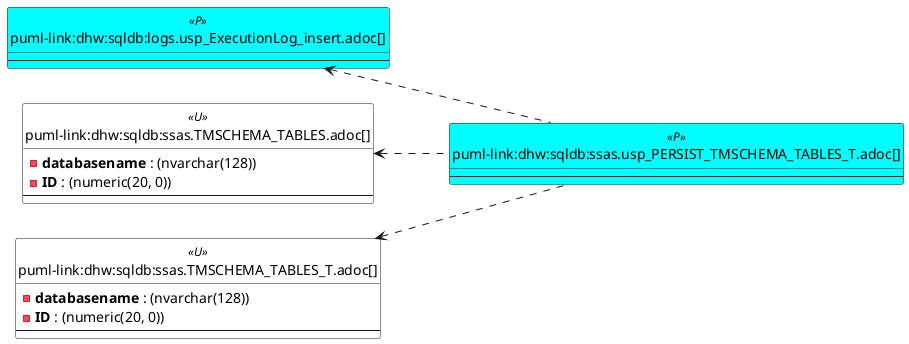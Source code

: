 @startuml
left to right direction
'top to bottom direction
hide circle
'avoide "." issues:
set namespaceSeparator none


skinparam class {
  BackgroundColor White
  BackgroundColor<<FN>> Yellow
  BackgroundColor<<FS>> Yellow
  BackgroundColor<<FT>> LightGray
  BackgroundColor<<IF>> Yellow
  BackgroundColor<<IS>> Yellow
  BackgroundColor<<P>> Aqua
  BackgroundColor<<PC>> Aqua
  BackgroundColor<<SN>> Yellow
  BackgroundColor<<SO>> SlateBlue
  BackgroundColor<<TF>> LightGray
  BackgroundColor<<TR>> Tomato
  BackgroundColor<<U>> White
  BackgroundColor<<V>> WhiteSmoke
  BackgroundColor<<X>> Aqua
  BackgroundColor<<external>> AliceBlue
}


entity "puml-link:dhw:sqldb:logs.usp_ExecutionLog_insert.adoc[]" as logs.usp_ExecutionLog_insert << P >> {
  --
}

entity "puml-link:dhw:sqldb:ssas.TMSCHEMA_TABLES.adoc[]" as ssas.TMSCHEMA_TABLES << U >> {
  - **databasename** : (nvarchar(128))
  - **ID** : (numeric(20, 0))
  --
}

entity "puml-link:dhw:sqldb:ssas.TMSCHEMA_TABLES_T.adoc[]" as ssas.TMSCHEMA_TABLES_T << U >> {
  - **databasename** : (nvarchar(128))
  - **ID** : (numeric(20, 0))
  --
}

entity "puml-link:dhw:sqldb:ssas.usp_PERSIST_TMSCHEMA_TABLES_T.adoc[]" as ssas.usp_PERSIST_TMSCHEMA_TABLES_T << P >> {
  --
}

logs.usp_ExecutionLog_insert <.. ssas.usp_PERSIST_TMSCHEMA_TABLES_T
ssas.TMSCHEMA_TABLES <.. ssas.usp_PERSIST_TMSCHEMA_TABLES_T
ssas.TMSCHEMA_TABLES_T <.. ssas.usp_PERSIST_TMSCHEMA_TABLES_T
@enduml

